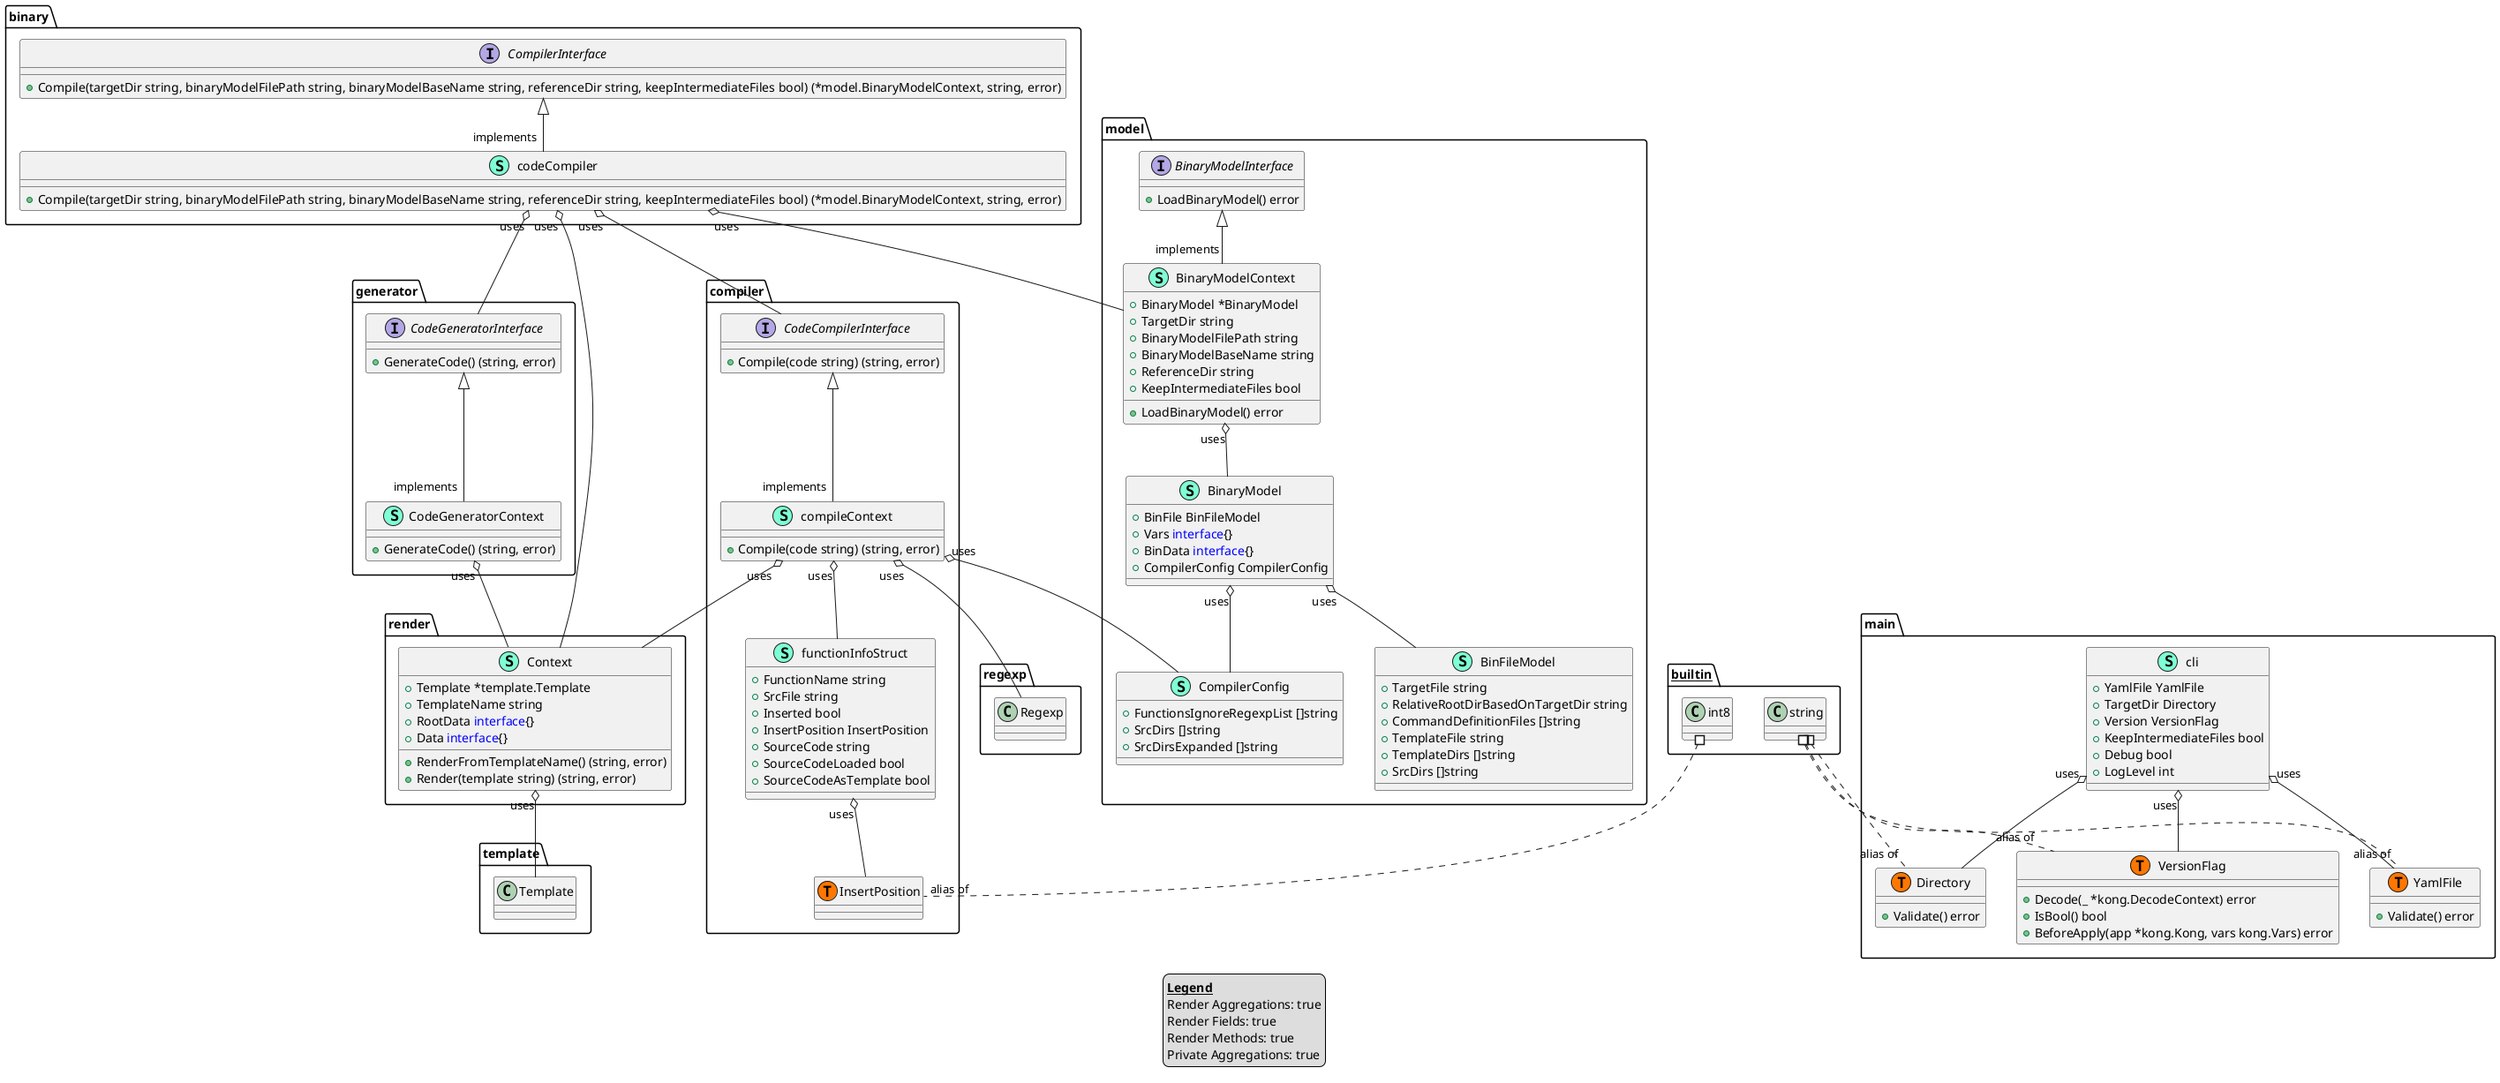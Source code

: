 @startuml
legend
<u><b>Legend</b></u>
Render Aggregations: true
Render Fields: true
Render Methods: true
Private Aggregations: true
end legend
namespace binary {
    interface CompilerInterface  {
        + Compile(targetDir string, binaryModelFilePath string, binaryModelBaseName string, referenceDir string, keepIntermediateFiles bool) (*model.BinaryModelContext, string, error)

    }
    class codeCompiler << (S,Aquamarine) >> {
        + Compile(targetDir string, binaryModelFilePath string, binaryModelBaseName string, referenceDir string, keepIntermediateFiles bool) (*model.BinaryModelContext, string, error)

    }
}

"binary.CompilerInterface" <|-- "implements""binary.codeCompiler"

"binary.codeCompiler""uses" o-- "compiler.CodeCompilerInterface"
"binary.codeCompiler""uses" o-- "generator.CodeGeneratorInterface"
"binary.codeCompiler""uses" o-- "model.BinaryModelContext"
"binary.codeCompiler""uses" o-- "render.Context"

namespace compiler {
    interface CodeCompilerInterface  {
        + Compile(code string) (string, error)

    }
    class compileContext << (S,Aquamarine) >> {
        + Compile(code string) (string, error)

    }
    class compiler.InsertPosition << (T, #FF7700) >>  {
    }
    class functionInfoStruct << (S,Aquamarine) >> {
        + FunctionName string
        + SrcFile string
        + Inserted bool
        + InsertPosition InsertPosition
        + SourceCode string
        + SourceCodeLoaded bool
        + SourceCodeAsTemplate bool

    }
}

"compiler.CodeCompilerInterface" <|-- "implements""compiler.compileContext"

"compiler.compileContext""uses" o-- "compiler.functionInfoStruct"
"compiler.compileContext""uses" o-- "model.CompilerConfig"
"compiler.compileContext""uses" o-- "regexp.Regexp"
"compiler.compileContext""uses" o-- "render.Context"
"compiler.functionInfoStruct""uses" o-- "compiler.InsertPosition"

namespace generator {
    class CodeGeneratorContext << (S,Aquamarine) >> {
        + GenerateCode() (string, error)

    }
    interface CodeGeneratorInterface  {
        + GenerateCode() (string, error)

    }
}

"generator.CodeGeneratorInterface" <|-- "implements""generator.CodeGeneratorContext"

"generator.CodeGeneratorContext""uses" o-- "render.Context"

namespace main {
    class Directory << (S,Aquamarine) >> {
        + Validate() error

    }
    class VersionFlag << (S,Aquamarine) >> {
        + Decode(_ *kong.DecodeContext) error
        + IsBool() bool
        + BeforeApply(app *kong.Kong, vars kong.Vars) error

    }
    class YamlFile << (S,Aquamarine) >> {
        + Validate() error

    }
    class cli << (S,Aquamarine) >> {
        + YamlFile YamlFile
        + TargetDir Directory
        + Version VersionFlag
        + KeepIntermediateFiles bool
        + Debug bool
        + LogLevel int

    }
    class main.Directory << (T, #FF7700) >>  {
    }
    class main.VersionFlag << (T, #FF7700) >>  {
    }
    class main.YamlFile << (T, #FF7700) >>  {
    }
}


"main.cli""uses" o-- "main.Directory"
"main.cli""uses" o-- "main.VersionFlag"
"main.cli""uses" o-- "main.YamlFile"

namespace model {
    class BinFileModel << (S,Aquamarine) >> {
        + TargetFile string
        + RelativeRootDirBasedOnTargetDir string
        + CommandDefinitionFiles []string
        + TemplateFile string
        + TemplateDirs []string
        + SrcDirs []string

    }
    class BinaryModel << (S,Aquamarine) >> {
        + BinFile BinFileModel
        + Vars <font color=blue>interface</font>{}
        + BinData <font color=blue>interface</font>{}
        + CompilerConfig CompilerConfig

    }
    class BinaryModelContext << (S,Aquamarine) >> {
        + BinaryModel *BinaryModel
        + TargetDir string
        + BinaryModelFilePath string
        + BinaryModelBaseName string
        + ReferenceDir string
        + KeepIntermediateFiles bool

        + LoadBinaryModel() error

    }
    interface BinaryModelInterface  {
        + LoadBinaryModel() error

    }
    class CompilerConfig << (S,Aquamarine) >> {
        + FunctionsIgnoreRegexpList []string
        + SrcDirs []string
        + SrcDirsExpanded []string

    }
}

"model.BinaryModelInterface" <|-- "implements""model.BinaryModelContext"

"model.BinaryModel""uses" o-- "model.BinFileModel"
"model.BinaryModel""uses" o-- "model.CompilerConfig"
"model.BinaryModelContext""uses" o-- "model.BinaryModel"

namespace render {
    class Context << (S,Aquamarine) >> {
        + Template *template.Template
        + TemplateName string
        + RootData <font color=blue>interface</font>{}
        + Data <font color=blue>interface</font>{}

        + RenderFromTemplateName() (string, error)
        + Render(template string) (string, error)

    }
}


"render.Context""uses" o-- "template.Template"

"__builtin__.int8" #.. "alias of""compiler.InsertPosition"
"__builtin__.string" #.. "alias of""main.Directory"
"__builtin__.string" #.. "alias of""main.VersionFlag"
"__builtin__.string" #.. "alias of""main.YamlFile"
@enduml
